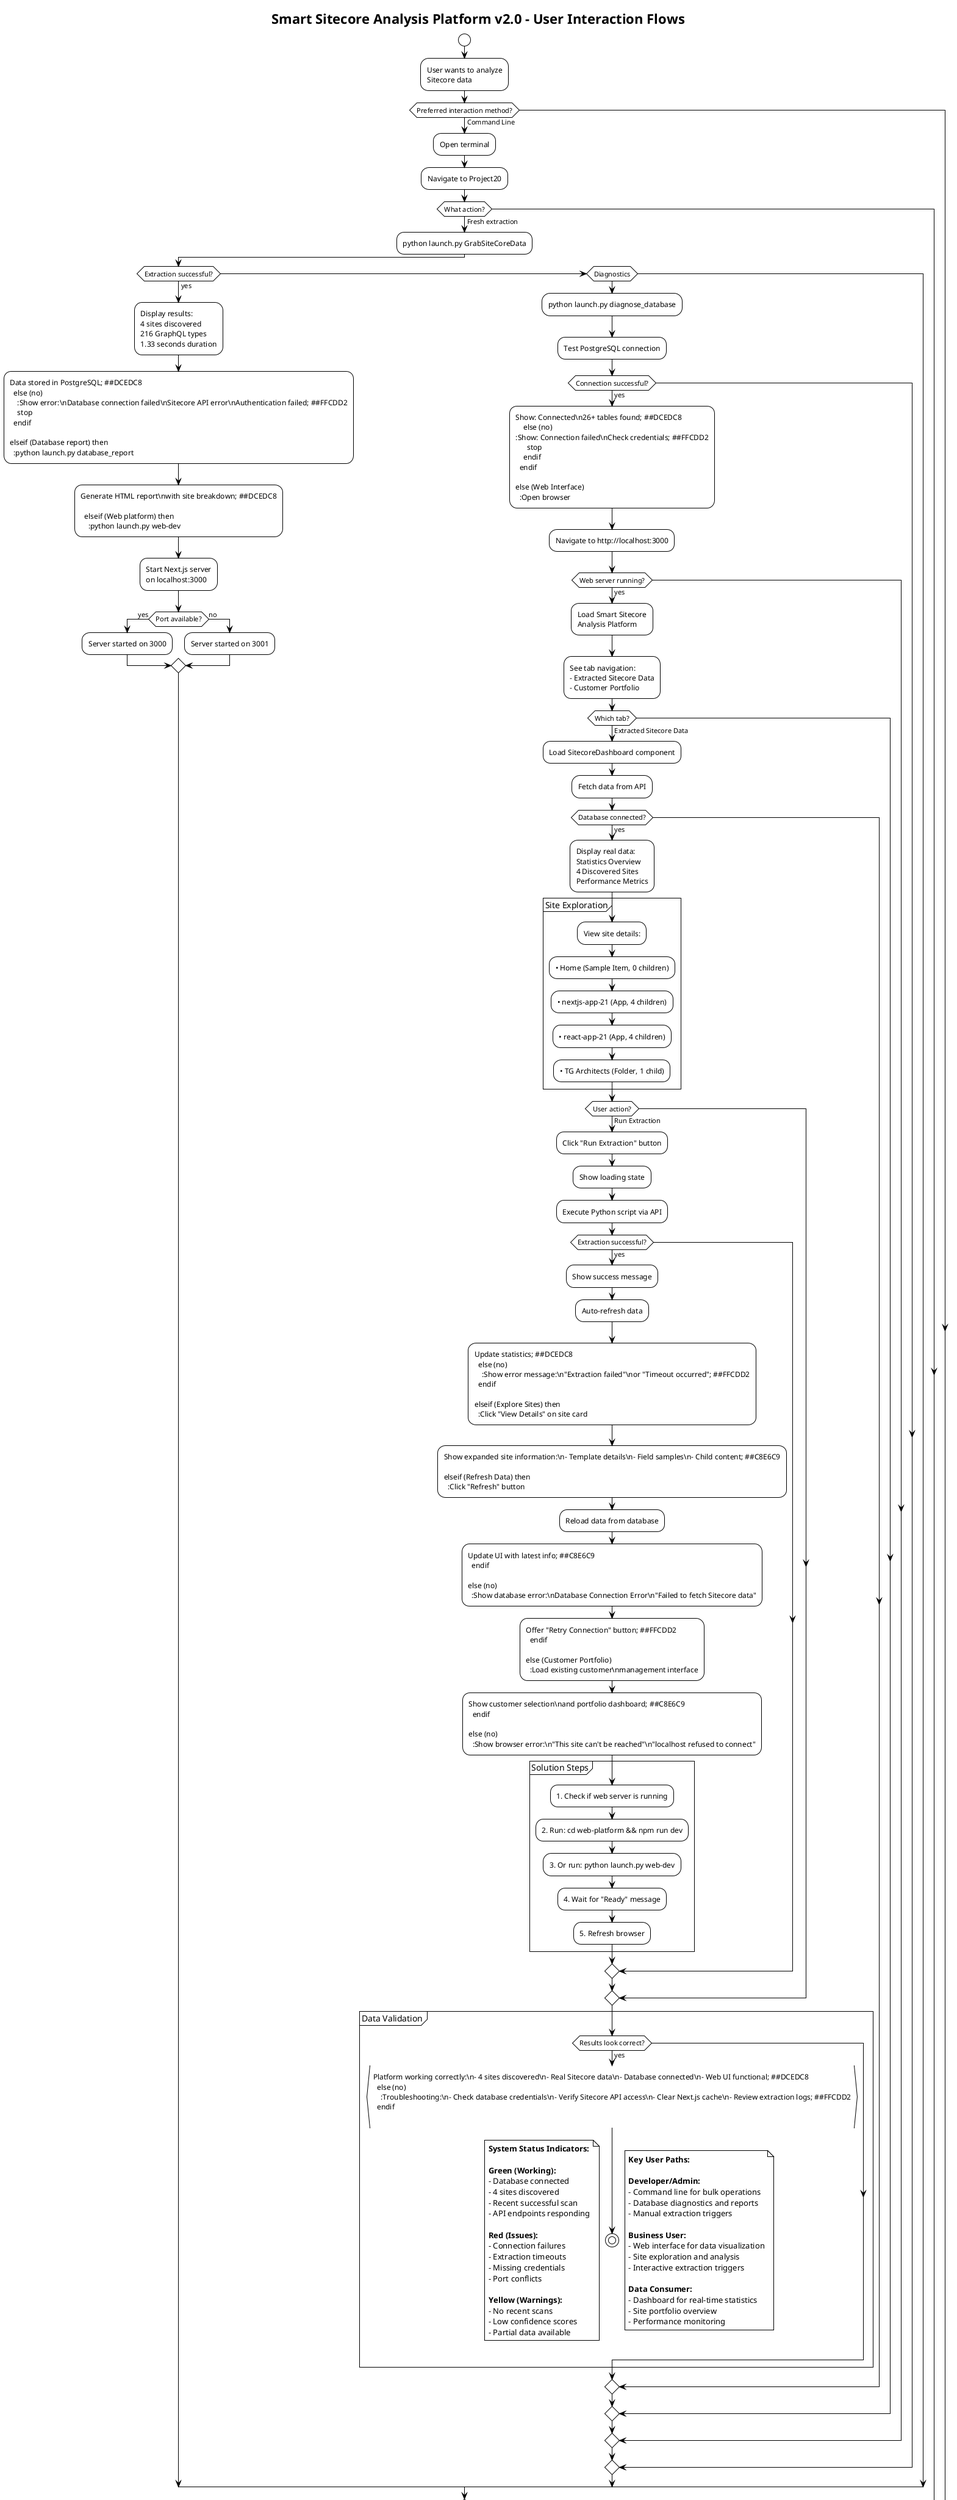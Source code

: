 @startuml Smart Sitecore Analysis - User Interaction Flow
!theme plain
title Smart Sitecore Analysis Platform v2.0 - User Interaction Flows

!define DECISION_COLOR #FFE082
!define ACTION_COLOR #C8E6C9
!define ERROR_COLOR #FFCDD2
!define SUCCESS_COLOR #DCEDC8

start

:User wants to analyze\nSitecore data;

if (Preferred interaction method?) then (Command Line)
  :Open terminal;
  :Navigate to Project20;

  if (What action?) then (Fresh extraction)
    :python launch.py GrabSiteCoreData;
    if (Extraction successful?) then (yes)
      :Display results:\n4 sites discovered\n216 GraphQL types\n1.33 seconds duration;
      :Data stored in PostgreSQL; #SUCCESS_COLOR
    else (no)
      :Show error:\nDatabase connection failed\nSitecore API error\nAuthentication failed; #ERROR_COLOR
      stop
    endif

  elseif (Database report) then
    :python launch.py database_report;
:Generate HTML report\nwith site breakdown; #SUCCESS_COLOR

  elseif (Web platform) then
    :python launch.py web-dev;
    :Start Next.js server\non localhost:3000;
    if (Port available?) then (yes)
      :Server started on 3000;
    else (no)
      :Server started on 3001;
    endif

  elseif (Diagnostics) then
    :python launch.py diagnose_database;
    :Test PostgreSQL connection;
    if (Connection successful?) then (yes)
:Show: Connected\n26+ tables found; #SUCCESS_COLOR
    else (no)
:Show: Connection failed\nCheck credentials; #ERROR_COLOR
      stop
    endif
  endif

else (Web Interface)
  :Open browser;
  :Navigate to http://localhost:3000;

  if (Web server running?) then (yes)
    :Load Smart Sitecore\nAnalysis Platform;
    :See tab navigation:\n- Extracted Sitecore Data\n- Customer Portfolio;

    if (Which tab?) then (Extracted Sitecore Data)
      :Load SitecoreDashboard component;
      :Fetch data from API;

      if (Database connected?) then (yes)
        :Display real data:\nStatistics Overview\n4 Discovered Sites\nPerformance Metrics;

        partition "Site Exploration" {
          :View site details:;
          :• Home (Sample Item, 0 children);
          :• nextjs-app-21 (App, 4 children);
          :• react-app-21 (App, 4 children);
          :• TG Architects (Folder, 1 child);
        }

        if (User action?) then (Run Extraction)
          :Click "Run Extraction" button;
          :Show loading state;
          :Execute Python script via API;

          if (Extraction successful?) then (yes)
            :Show success message;
            :Auto-refresh data;
            :Update statistics; #SUCCESS_COLOR
          else (no)
            :Show error message:\n"Extraction failed"\nor "Timeout occurred"; #ERROR_COLOR
          endif

        elseif (Explore Sites) then
          :Click "View Details" on site card;
          :Show expanded site information:\n- Template details\n- Field samples\n- Child content; #ACTION_COLOR

        elseif (Refresh Data) then
          :Click "Refresh" button;
          :Reload data from database;
          :Update UI with latest info; #ACTION_COLOR
        endif

      else (no)
        :Show database error:\nDatabase Connection Error\n"Failed to fetch Sitecore data";
        :Offer "Retry Connection" button; #ERROR_COLOR
      endif

    else (Customer Portfolio)
      :Load existing customer\nmanagement interface;
      :Show customer selection\nand portfolio dashboard; #ACTION_COLOR
    endif

  else (no)
    :Show browser error:\n"This site can't be reached"\n"localhost refused to connect";

    partition "Solution Steps" {
      :1. Check if web server is running;
      :2. Run: cd web-platform && npm run dev;
      :3. Or run: python launch.py web-dev;
      :4. Wait for "Ready" message;
      :5. Refresh browser;
}
  endif
endif

partition "Data Validation" {
  if (Results look correct?) then (yes)
    :Platform working correctly:\n- 4 sites discovered\n- Real Sitecore data\n- Database connected\n- Web UI functional; #SUCCESS_COLOR
  else (no)
    :Troubleshooting:\n- Check database credentials\n- Verify Sitecore API access\n- Clear Next.js cache\n- Review extraction logs; #ERROR_COLOR
  endif
}

stop

note right
  **Key User Paths:**

  **Developer/Admin:**
  - Command line for bulk operations
  - Database diagnostics and reports
  - Manual extraction triggers

  **Business User:**
  - Web interface for data visualization
  - Site exploration and analysis
  - Interactive extraction triggers

  **Data Consumer:**
  - Dashboard for real-time statistics
  - Site portfolio overview
  - Performance monitoring
end note

note left
  **System Status Indicators:**

  **Green (Working):**
  - Database connected
  - 4 sites discovered
  - Recent successful scan
  - API endpoints responding

  **Red (Issues):**
  - Connection failures
  - Extraction timeouts
  - Missing credentials
  - Port conflicts

  **Yellow (Warnings):**
  - No recent scans
  - Low confidence scores
  - Partial data available
end note

@enduml